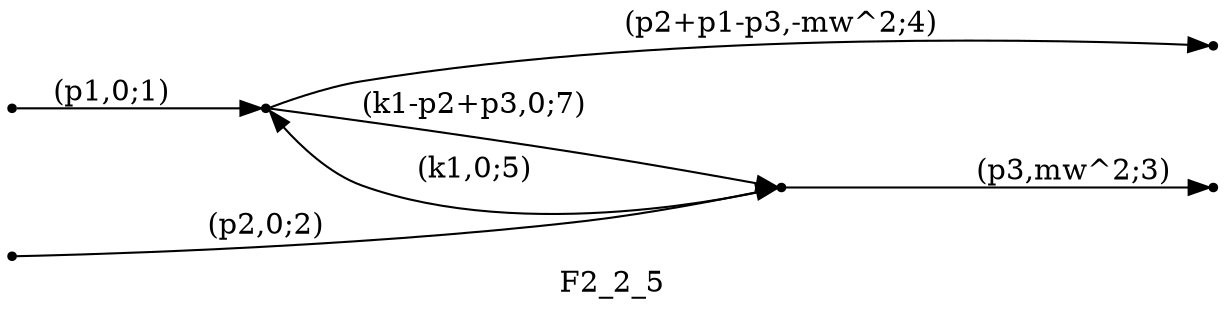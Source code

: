 digraph F2_2_5 {
  label="F2_2_5";
  rankdir="LR";
  subgraph edges {
    -1 -> 3 [label="(p1,0;1)"];
    -2 -> 1 [label="(p2,0;2)"];
    1 -> -3 [label="(p3,mw^2;3)"];
    3 -> -4 [label="(p2+p1-p3,-mw^2;4)"];
    1 -> 3 [label="(k1,0;5)"];
    3 -> 1 [label="(k1-p2+p3,0;7)"];
  }
  subgraph incoming { rank="source"; -1; -2; }
  subgraph outgoing { rank="sink"; -3; -4; }
-4 [shape=point];
-3 [shape=point];
-2 [shape=point];
-1 [shape=point];
1 [shape=point];
3 [shape=point];
}

